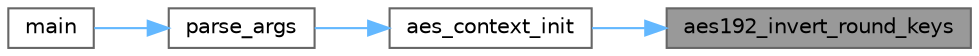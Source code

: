 digraph "aes192_invert_round_keys"
{
 // LATEX_PDF_SIZE
  bgcolor="transparent";
  edge [fontname=Helvetica,fontsize=10,labelfontname=Helvetica,labelfontsize=10];
  node [fontname=Helvetica,fontsize=10,shape=box,height=0.2,width=0.4];
  rankdir="RL";
  Node1 [id="Node000001",label="aes192_invert_round_keys",height=0.2,width=0.4,color="gray40", fillcolor="grey60", style="filled", fontcolor="black",tooltip="Inverts the AES-192 encryption round keys into decryption round keys."];
  Node1 -> Node2 [id="edge1_Node000001_Node000002",dir="back",color="steelblue1",style="solid",tooltip=" "];
  Node2 [id="Node000002",label="aes_context_init",height=0.2,width=0.4,color="grey40", fillcolor="white", style="filled",URL="$aes__context_8c.html#abbe62ddf0ade05cb8bf87e16db7bf568",tooltip="Initializes an AES context by expanding the encryption and decryption keys."];
  Node2 -> Node3 [id="edge2_Node000002_Node000003",dir="back",color="steelblue1",style="solid",tooltip=" "];
  Node3 [id="Node000003",label="parse_args",height=0.2,width=0.4,color="grey40", fillcolor="white", style="filled",URL="$main__utils_8c.html#a22dac9dd0ca41ea8bc43e9d7041700d6",tooltip="Parses command-line arguments into a main_args_t structure."];
  Node3 -> Node4 [id="edge3_Node000003_Node000004",dir="back",color="steelblue1",style="solid",tooltip=" "];
  Node4 [id="Node000004",label="main",height=0.2,width=0.4,color="grey40", fillcolor="white", style="filled",URL="$main_8c.html#a0ddf1224851353fc92bfbff6f499fa97",tooltip=" "];
}

